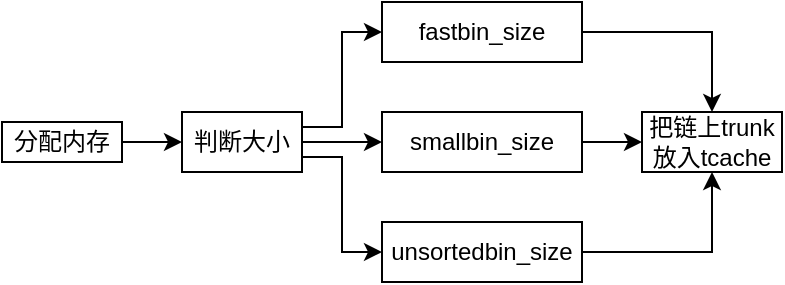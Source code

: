 <mxfile version="15.4.1" type="github">
  <diagram id="3mQBQ0XxMF1yLaPgtmqg" name="Page-1">
    <mxGraphModel dx="946" dy="543" grid="1" gridSize="10" guides="1" tooltips="1" connect="1" arrows="1" fold="1" page="1" pageScale="1" pageWidth="827" pageHeight="1169" math="0" shadow="0">
      <root>
        <mxCell id="0" />
        <mxCell id="1" parent="0" />
        <mxCell id="o3MpBTfQim7i_-c9VP1W-3" value="" style="edgeStyle=orthogonalEdgeStyle;rounded=0;orthogonalLoop=1;jettySize=auto;html=1;" edge="1" parent="1" source="o3MpBTfQim7i_-c9VP1W-1" target="o3MpBTfQim7i_-c9VP1W-2">
          <mxGeometry relative="1" as="geometry" />
        </mxCell>
        <mxCell id="o3MpBTfQim7i_-c9VP1W-1" value="分配内存" style="rounded=0;whiteSpace=wrap;html=1;" vertex="1" parent="1">
          <mxGeometry x="110" y="170" width="60" height="20" as="geometry" />
        </mxCell>
        <mxCell id="o3MpBTfQim7i_-c9VP1W-5" value="" style="edgeStyle=orthogonalEdgeStyle;rounded=0;orthogonalLoop=1;jettySize=auto;html=1;" edge="1" parent="1" source="o3MpBTfQim7i_-c9VP1W-2" target="o3MpBTfQim7i_-c9VP1W-4">
          <mxGeometry relative="1" as="geometry" />
        </mxCell>
        <mxCell id="o3MpBTfQim7i_-c9VP1W-6" style="edgeStyle=orthogonalEdgeStyle;rounded=0;orthogonalLoop=1;jettySize=auto;html=1;exitX=1;exitY=0.25;exitDx=0;exitDy=0;entryX=0;entryY=0.5;entryDx=0;entryDy=0;" edge="1" parent="1" source="o3MpBTfQim7i_-c9VP1W-2" target="o3MpBTfQim7i_-c9VP1W-9">
          <mxGeometry relative="1" as="geometry">
            <mxPoint x="280" y="140" as="targetPoint" />
          </mxGeometry>
        </mxCell>
        <mxCell id="o3MpBTfQim7i_-c9VP1W-7" style="edgeStyle=orthogonalEdgeStyle;rounded=0;orthogonalLoop=1;jettySize=auto;html=1;exitX=1;exitY=0.75;exitDx=0;exitDy=0;entryX=0;entryY=0.5;entryDx=0;entryDy=0;" edge="1" parent="1" source="o3MpBTfQim7i_-c9VP1W-2" target="o3MpBTfQim7i_-c9VP1W-8">
          <mxGeometry relative="1" as="geometry">
            <mxPoint x="280" y="220" as="targetPoint" />
          </mxGeometry>
        </mxCell>
        <mxCell id="o3MpBTfQim7i_-c9VP1W-2" value="判断大小" style="whiteSpace=wrap;html=1;rounded=0;" vertex="1" parent="1">
          <mxGeometry x="200" y="165" width="60" height="30" as="geometry" />
        </mxCell>
        <mxCell id="o3MpBTfQim7i_-c9VP1W-12" value="" style="edgeStyle=orthogonalEdgeStyle;rounded=0;orthogonalLoop=1;jettySize=auto;html=1;" edge="1" parent="1" source="o3MpBTfQim7i_-c9VP1W-4" target="o3MpBTfQim7i_-c9VP1W-10">
          <mxGeometry relative="1" as="geometry" />
        </mxCell>
        <mxCell id="o3MpBTfQim7i_-c9VP1W-4" value="smallbin_size" style="whiteSpace=wrap;html=1;rounded=0;" vertex="1" parent="1">
          <mxGeometry x="300" y="165" width="100" height="30" as="geometry" />
        </mxCell>
        <mxCell id="o3MpBTfQim7i_-c9VP1W-13" value="" style="edgeStyle=orthogonalEdgeStyle;rounded=0;orthogonalLoop=1;jettySize=auto;html=1;" edge="1" parent="1" source="o3MpBTfQim7i_-c9VP1W-8" target="o3MpBTfQim7i_-c9VP1W-10">
          <mxGeometry relative="1" as="geometry" />
        </mxCell>
        <mxCell id="o3MpBTfQim7i_-c9VP1W-8" value="unsortedbin_size" style="rounded=0;whiteSpace=wrap;html=1;" vertex="1" parent="1">
          <mxGeometry x="300" y="220" width="100" height="30" as="geometry" />
        </mxCell>
        <mxCell id="o3MpBTfQim7i_-c9VP1W-11" value="" style="edgeStyle=orthogonalEdgeStyle;rounded=0;orthogonalLoop=1;jettySize=auto;html=1;" edge="1" parent="1" source="o3MpBTfQim7i_-c9VP1W-9" target="o3MpBTfQim7i_-c9VP1W-10">
          <mxGeometry relative="1" as="geometry" />
        </mxCell>
        <mxCell id="o3MpBTfQim7i_-c9VP1W-9" value="fastbin_size" style="rounded=0;whiteSpace=wrap;html=1;" vertex="1" parent="1">
          <mxGeometry x="300" y="110" width="100" height="30" as="geometry" />
        </mxCell>
        <mxCell id="o3MpBTfQim7i_-c9VP1W-10" value="把链上trunk放入tcache" style="whiteSpace=wrap;html=1;rounded=0;" vertex="1" parent="1">
          <mxGeometry x="430" y="165" width="70" height="30" as="geometry" />
        </mxCell>
      </root>
    </mxGraphModel>
  </diagram>
</mxfile>
